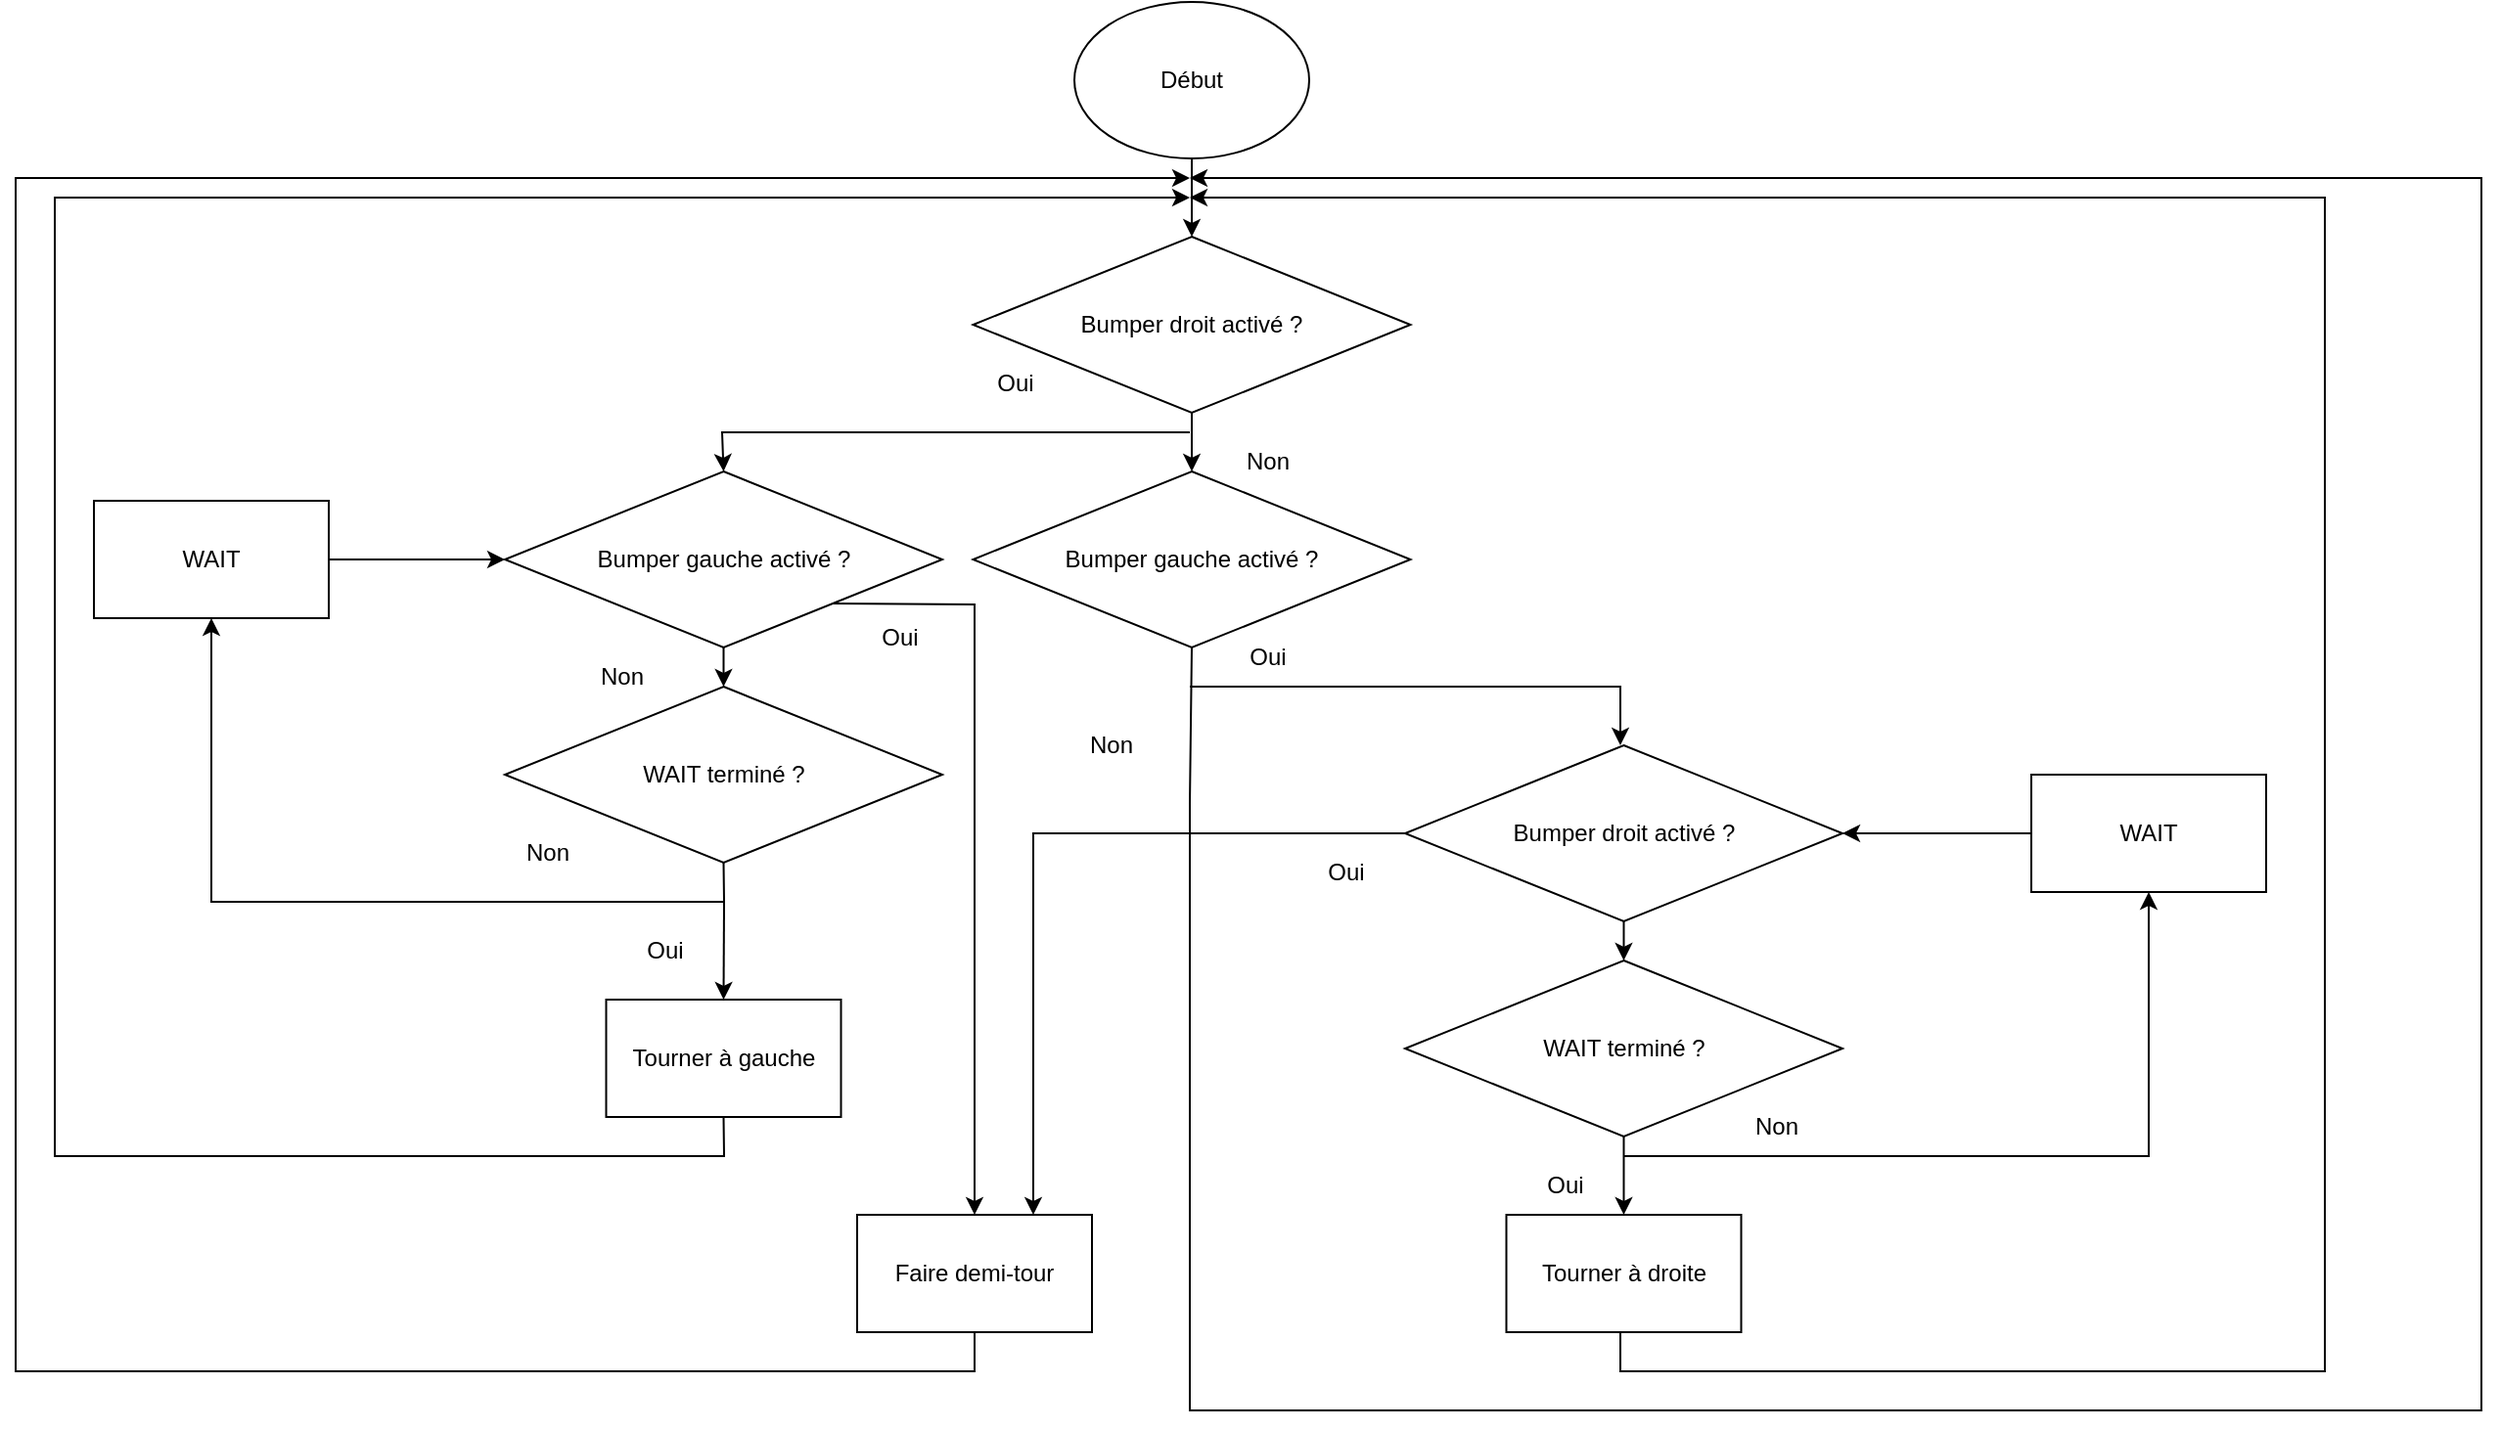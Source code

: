 <mxfile version="20.3.0" type="device"><diagram id="cneOAmQR-cLZTYWyeOg2" name="Page-1"><mxGraphModel dx="1461" dy="914" grid="1" gridSize="10" guides="1" tooltips="1" connect="1" arrows="1" fold="1" page="1" pageScale="1" pageWidth="3300" pageHeight="4681" math="0" shadow="0"><root><mxCell id="0"/><mxCell id="1" parent="0"/><mxCell id="-GqZuJGa8o36HRrwv7Nf-1" value="Début" style="ellipse;whiteSpace=wrap;html=1;" parent="1" vertex="1"><mxGeometry x="1041" y="580" width="120" height="80" as="geometry"/></mxCell><mxCell id="-GqZuJGa8o36HRrwv7Nf-3" value="Bumper gauche activé ?" style="rhombus;whiteSpace=wrap;html=1;" parent="1" vertex="1"><mxGeometry x="989.25" y="820" width="223.5" height="90" as="geometry"/></mxCell><mxCell id="-GqZuJGa8o36HRrwv7Nf-4" value="" style="endArrow=classic;html=1;rounded=0;entryX=0.5;entryY=0;entryDx=0;entryDy=0;exitX=0.5;exitY=1;exitDx=0;exitDy=0;" parent="1" source="-GqZuJGa8o36HRrwv7Nf-1" edge="1"><mxGeometry width="50" height="50" relative="1" as="geometry"><mxPoint x="911" y="920" as="sourcePoint"/><mxPoint x="1101" y="700" as="targetPoint"/></mxGeometry></mxCell><mxCell id="-GqZuJGa8o36HRrwv7Nf-5" value="" style="endArrow=classic;html=1;rounded=0;entryX=0.5;entryY=0;entryDx=0;entryDy=0;exitX=0.5;exitY=1;exitDx=0;exitDy=0;" parent="1" source="-GqZuJGa8o36HRrwv7Nf-6" target="-GqZuJGa8o36HRrwv7Nf-3" edge="1"><mxGeometry width="50" height="50" relative="1" as="geometry"><mxPoint x="1101" y="800" as="sourcePoint"/><mxPoint x="1111" y="710" as="targetPoint"/></mxGeometry></mxCell><mxCell id="-GqZuJGa8o36HRrwv7Nf-6" value="Bumper droit activé ?" style="rhombus;whiteSpace=wrap;html=1;" parent="1" vertex="1"><mxGeometry x="989.25" y="700" width="223.5" height="90" as="geometry"/></mxCell><mxCell id="-GqZuJGa8o36HRrwv7Nf-7" value="" style="endArrow=classic;html=1;rounded=0;entryX=0.5;entryY=0;entryDx=0;entryDy=0;" parent="1" target="-GqZuJGa8o36HRrwv7Nf-13" edge="1"><mxGeometry width="50" height="50" relative="1" as="geometry"><mxPoint x="1100" y="800" as="sourcePoint"/><mxPoint x="860" y="835" as="targetPoint"/><Array as="points"><mxPoint x="861" y="800"/></Array></mxGeometry></mxCell><mxCell id="-GqZuJGa8o36HRrwv7Nf-9" value="" style="endArrow=classic;html=1;rounded=0;exitX=0.5;exitY=1;exitDx=0;exitDy=0;" parent="1" source="-GqZuJGa8o36HRrwv7Nf-3" edge="1"><mxGeometry width="50" height="50" relative="1" as="geometry"><mxPoint x="1090" y="910" as="sourcePoint"/><mxPoint x="1100" y="670" as="targetPoint"/><Array as="points"><mxPoint x="1100" y="990"/><mxPoint x="1100" y="1300"/><mxPoint x="1760" y="1300"/><mxPoint x="1760" y="670"/></Array></mxGeometry></mxCell><mxCell id="-GqZuJGa8o36HRrwv7Nf-11" value="" style="endArrow=classic;html=1;rounded=0;entryX=0.5;entryY=0;entryDx=0;entryDy=0;" parent="1" edge="1"><mxGeometry width="50" height="50" relative="1" as="geometry"><mxPoint x="1100" y="930" as="sourcePoint"/><mxPoint x="1320" y="960" as="targetPoint"/><Array as="points"><mxPoint x="1320" y="930"/></Array></mxGeometry></mxCell><mxCell id="-GqZuJGa8o36HRrwv7Nf-13" value="Bumper gauche activé ?" style="rhombus;whiteSpace=wrap;html=1;" parent="1" vertex="1"><mxGeometry x="750" y="820" width="223.5" height="90" as="geometry"/></mxCell><mxCell id="-GqZuJGa8o36HRrwv7Nf-15" value="WAIT" style="rounded=0;whiteSpace=wrap;html=1;" parent="1" vertex="1"><mxGeometry x="540" y="835" width="120" height="60" as="geometry"/></mxCell><mxCell id="-GqZuJGa8o36HRrwv7Nf-16" value="" style="endArrow=classic;html=1;rounded=0;exitX=1;exitY=0.5;exitDx=0;exitDy=0;entryX=0;entryY=0.5;entryDx=0;entryDy=0;" parent="1" source="-GqZuJGa8o36HRrwv7Nf-15" target="-GqZuJGa8o36HRrwv7Nf-13" edge="1"><mxGeometry width="50" height="50" relative="1" as="geometry"><mxPoint x="830" y="760" as="sourcePoint"/><mxPoint x="880" y="710" as="targetPoint"/></mxGeometry></mxCell><mxCell id="-GqZuJGa8o36HRrwv7Nf-18" value="WAIT terminé ?" style="rhombus;whiteSpace=wrap;html=1;" parent="1" vertex="1"><mxGeometry x="750" y="930" width="223.5" height="90" as="geometry"/></mxCell><mxCell id="-GqZuJGa8o36HRrwv7Nf-19" value="" style="endArrow=classic;html=1;rounded=0;exitX=0.5;exitY=1;exitDx=0;exitDy=0;entryX=0.5;entryY=0;entryDx=0;entryDy=0;" parent="1" source="-GqZuJGa8o36HRrwv7Nf-13" target="-GqZuJGa8o36HRrwv7Nf-18" edge="1"><mxGeometry width="50" height="50" relative="1" as="geometry"><mxPoint x="850" y="960" as="sourcePoint"/><mxPoint x="900" y="910" as="targetPoint"/></mxGeometry></mxCell><mxCell id="-GqZuJGa8o36HRrwv7Nf-21" value="" style="endArrow=classic;html=1;rounded=0;exitX=0.5;exitY=1;exitDx=0;exitDy=0;entryX=0.5;entryY=1;entryDx=0;entryDy=0;" parent="1" source="-GqZuJGa8o36HRrwv7Nf-18" target="-GqZuJGa8o36HRrwv7Nf-15" edge="1"><mxGeometry width="50" height="50" relative="1" as="geometry"><mxPoint x="830" y="1160" as="sourcePoint"/><mxPoint x="880" y="1110" as="targetPoint"/><Array as="points"><mxPoint x="862" y="1040"/><mxPoint x="600" y="1040"/></Array></mxGeometry></mxCell><mxCell id="-GqZuJGa8o36HRrwv7Nf-23" value="Bumper droit activé ?" style="rhombus;whiteSpace=wrap;html=1;" parent="1" vertex="1"><mxGeometry x="1210" y="960" width="223.5" height="90" as="geometry"/></mxCell><mxCell id="-GqZuJGa8o36HRrwv7Nf-24" value="&lt;span style=&quot;font-weight: normal;&quot;&gt;WAIT terminé ?&lt;/span&gt;" style="rhombus;whiteSpace=wrap;html=1;fontStyle=1" parent="1" vertex="1"><mxGeometry x="1210" y="1070" width="223.5" height="90" as="geometry"/></mxCell><mxCell id="-GqZuJGa8o36HRrwv7Nf-25" value="" style="endArrow=classic;html=1;rounded=0;exitX=0.5;exitY=1;exitDx=0;exitDy=0;entryX=0.5;entryY=0;entryDx=0;entryDy=0;fontStyle=1" parent="1" target="-GqZuJGa8o36HRrwv7Nf-24" edge="1"><mxGeometry width="50" height="50" relative="1" as="geometry"><mxPoint x="1321.75" y="1050" as="sourcePoint"/><mxPoint x="1360" y="1050" as="targetPoint"/></mxGeometry></mxCell><mxCell id="-GqZuJGa8o36HRrwv7Nf-26" value="Non" style="text;html=1;strokeColor=none;fillColor=none;align=center;verticalAlign=middle;whiteSpace=wrap;rounded=0;" parent="1" vertex="1"><mxGeometry x="742" y="1000" width="60" height="30" as="geometry"/></mxCell><mxCell id="-GqZuJGa8o36HRrwv7Nf-28" value="Oui" style="text;html=1;strokeColor=none;fillColor=none;align=center;verticalAlign=middle;whiteSpace=wrap;rounded=0;" parent="1" vertex="1"><mxGeometry x="802" y="1050" width="60" height="30" as="geometry"/></mxCell><mxCell id="-GqZuJGa8o36HRrwv7Nf-29" value="Tourner à gauche" style="rounded=0;whiteSpace=wrap;html=1;" parent="1" vertex="1"><mxGeometry x="801.75" y="1090" width="120" height="60" as="geometry"/></mxCell><mxCell id="-GqZuJGa8o36HRrwv7Nf-30" value="" style="endArrow=classic;html=1;rounded=0;entryX=0.5;entryY=0;entryDx=0;entryDy=0;" parent="1" target="-GqZuJGa8o36HRrwv7Nf-29" edge="1"><mxGeometry width="50" height="50" relative="1" as="geometry"><mxPoint x="862" y="1040" as="sourcePoint"/><mxPoint x="640" y="1140" as="targetPoint"/></mxGeometry></mxCell><mxCell id="-GqZuJGa8o36HRrwv7Nf-31" value="Non" style="text;html=1;strokeColor=none;fillColor=none;align=center;verticalAlign=middle;whiteSpace=wrap;rounded=0;" parent="1" vertex="1"><mxGeometry x="780" y="910" width="60" height="30" as="geometry"/></mxCell><mxCell id="-GqZuJGa8o36HRrwv7Nf-32" value="Tourner à droite" style="rounded=0;whiteSpace=wrap;html=1;" parent="1" vertex="1"><mxGeometry x="1261.75" y="1200" width="120" height="60" as="geometry"/></mxCell><mxCell id="-GqZuJGa8o36HRrwv7Nf-34" value="" style="endArrow=classic;html=1;rounded=0;entryX=0.5;entryY=0;entryDx=0;entryDy=0;exitX=0.5;exitY=1;exitDx=0;exitDy=0;" parent="1" source="-GqZuJGa8o36HRrwv7Nf-24" target="-GqZuJGa8o36HRrwv7Nf-32" edge="1"><mxGeometry width="50" height="50" relative="1" as="geometry"><mxPoint x="980" y="970" as="sourcePoint"/><mxPoint x="1030" y="920" as="targetPoint"/></mxGeometry></mxCell><mxCell id="-GqZuJGa8o36HRrwv7Nf-36" value="WAIT" style="rounded=0;whiteSpace=wrap;html=1;" parent="1" vertex="1"><mxGeometry x="1530" y="975" width="120" height="60" as="geometry"/></mxCell><mxCell id="-GqZuJGa8o36HRrwv7Nf-37" value="" style="endArrow=classic;html=1;rounded=0;entryX=0.5;entryY=1;entryDx=0;entryDy=0;" parent="1" target="-GqZuJGa8o36HRrwv7Nf-36" edge="1"><mxGeometry width="50" height="50" relative="1" as="geometry"><mxPoint x="1322" y="1170" as="sourcePoint"/><mxPoint x="1140" y="920" as="targetPoint"/><Array as="points"><mxPoint x="1590" y="1170"/></Array></mxGeometry></mxCell><mxCell id="-GqZuJGa8o36HRrwv7Nf-38" value="Non" style="text;html=1;strokeColor=none;fillColor=none;align=center;verticalAlign=middle;whiteSpace=wrap;rounded=0;" parent="1" vertex="1"><mxGeometry x="1370" y="1140" width="60" height="30" as="geometry"/></mxCell><mxCell id="-GqZuJGa8o36HRrwv7Nf-39" value="Oui" style="text;html=1;strokeColor=none;fillColor=none;align=center;verticalAlign=middle;whiteSpace=wrap;rounded=0;" parent="1" vertex="1"><mxGeometry x="1261.75" y="1170" width="60" height="30" as="geometry"/></mxCell><mxCell id="-GqZuJGa8o36HRrwv7Nf-40" value="" style="endArrow=classic;html=1;rounded=0;entryX=1;entryY=0.5;entryDx=0;entryDy=0;exitX=0;exitY=0.5;exitDx=0;exitDy=0;" parent="1" source="-GqZuJGa8o36HRrwv7Nf-36" target="-GqZuJGa8o36HRrwv7Nf-23" edge="1"><mxGeometry width="50" height="50" relative="1" as="geometry"><mxPoint x="1290" y="930" as="sourcePoint"/><mxPoint x="1340" y="880" as="targetPoint"/></mxGeometry></mxCell><mxCell id="-GqZuJGa8o36HRrwv7Nf-41" value="Oui" style="text;html=1;strokeColor=none;fillColor=none;align=center;verticalAlign=middle;whiteSpace=wrap;rounded=0;" parent="1" vertex="1"><mxGeometry x="981" y="760" width="60" height="30" as="geometry"/></mxCell><mxCell id="-GqZuJGa8o36HRrwv7Nf-44" value="Non" style="text;html=1;strokeColor=none;fillColor=none;align=center;verticalAlign=middle;whiteSpace=wrap;rounded=0;" parent="1" vertex="1"><mxGeometry x="1110" y="800" width="60" height="30" as="geometry"/></mxCell><mxCell id="-GqZuJGa8o36HRrwv7Nf-45" value="" style="endArrow=classic;html=1;rounded=0;exitX=0.5;exitY=1;exitDx=0;exitDy=0;" parent="1" source="-GqZuJGa8o36HRrwv7Nf-29" edge="1"><mxGeometry width="50" height="50" relative="1" as="geometry"><mxPoint x="940" y="1100" as="sourcePoint"/><mxPoint x="1100" y="680" as="targetPoint"/><Array as="points"><mxPoint x="862" y="1170"/><mxPoint x="520" y="1170"/><mxPoint x="520" y="680"/></Array></mxGeometry></mxCell><mxCell id="-GqZuJGa8o36HRrwv7Nf-46" value="Oui" style="text;html=1;strokeColor=none;fillColor=none;align=center;verticalAlign=middle;whiteSpace=wrap;rounded=0;" parent="1" vertex="1"><mxGeometry x="1110" y="900" width="60" height="30" as="geometry"/></mxCell><mxCell id="-GqZuJGa8o36HRrwv7Nf-47" value="Non" style="text;html=1;strokeColor=none;fillColor=none;align=center;verticalAlign=middle;whiteSpace=wrap;rounded=0;" parent="1" vertex="1"><mxGeometry x="1030" y="945" width="60" height="30" as="geometry"/></mxCell><mxCell id="-GqZuJGa8o36HRrwv7Nf-48" value="" style="endArrow=classic;html=1;rounded=0;" parent="1" edge="1"><mxGeometry width="50" height="50" relative="1" as="geometry"><mxPoint x="1320" y="1260" as="sourcePoint"/><mxPoint x="1100" y="680" as="targetPoint"/><Array as="points"><mxPoint x="1320" y="1280"/><mxPoint x="1680" y="1280"/><mxPoint x="1680" y="680"/></Array></mxGeometry></mxCell><mxCell id="-GqZuJGa8o36HRrwv7Nf-51" value="" style="endArrow=classic;html=1;rounded=0;exitX=1;exitY=1;exitDx=0;exitDy=0;" parent="1" source="-GqZuJGa8o36HRrwv7Nf-13" edge="1"><mxGeometry width="50" height="50" relative="1" as="geometry"><mxPoint x="1150" y="1080" as="sourcePoint"/><mxPoint x="990" y="1200" as="targetPoint"/><Array as="points"><mxPoint x="990" y="888"/></Array></mxGeometry></mxCell><mxCell id="-GqZuJGa8o36HRrwv7Nf-53" value="Faire demi-tour" style="rounded=0;whiteSpace=wrap;html=1;" parent="1" vertex="1"><mxGeometry x="930" y="1200" width="120" height="60" as="geometry"/></mxCell><mxCell id="-GqZuJGa8o36HRrwv7Nf-55" value="Oui" style="text;html=1;strokeColor=none;fillColor=none;align=center;verticalAlign=middle;whiteSpace=wrap;rounded=0;" parent="1" vertex="1"><mxGeometry x="921.75" y="890" width="60" height="30" as="geometry"/></mxCell><mxCell id="-GqZuJGa8o36HRrwv7Nf-56" value="Oui" style="text;html=1;strokeColor=none;fillColor=none;align=center;verticalAlign=middle;whiteSpace=wrap;rounded=0;" parent="1" vertex="1"><mxGeometry x="1150" y="1010" width="60" height="30" as="geometry"/></mxCell><mxCell id="-GqZuJGa8o36HRrwv7Nf-59" value="" style="endArrow=classic;html=1;rounded=0;exitX=0.5;exitY=1;exitDx=0;exitDy=0;" parent="1" source="-GqZuJGa8o36HRrwv7Nf-53" edge="1"><mxGeometry width="50" height="50" relative="1" as="geometry"><mxPoint x="1080" y="1090" as="sourcePoint"/><mxPoint x="1100" y="670" as="targetPoint"/><Array as="points"><mxPoint x="990" y="1280"/><mxPoint x="500" y="1280"/><mxPoint x="500" y="670"/></Array></mxGeometry></mxCell><mxCell id="YlhyMNXJRqAHljqcKzFE-1" value="" style="endArrow=classic;html=1;rounded=0;entryX=0.75;entryY=0;entryDx=0;entryDy=0;exitX=0;exitY=0.5;exitDx=0;exitDy=0;" edge="1" parent="1" source="-GqZuJGa8o36HRrwv7Nf-23" target="-GqZuJGa8o36HRrwv7Nf-53"><mxGeometry width="50" height="50" relative="1" as="geometry"><mxPoint x="810" y="1120" as="sourcePoint"/><mxPoint x="860" y="1070" as="targetPoint"/><Array as="points"><mxPoint x="1020" y="1005"/></Array></mxGeometry></mxCell></root></mxGraphModel></diagram></mxfile>